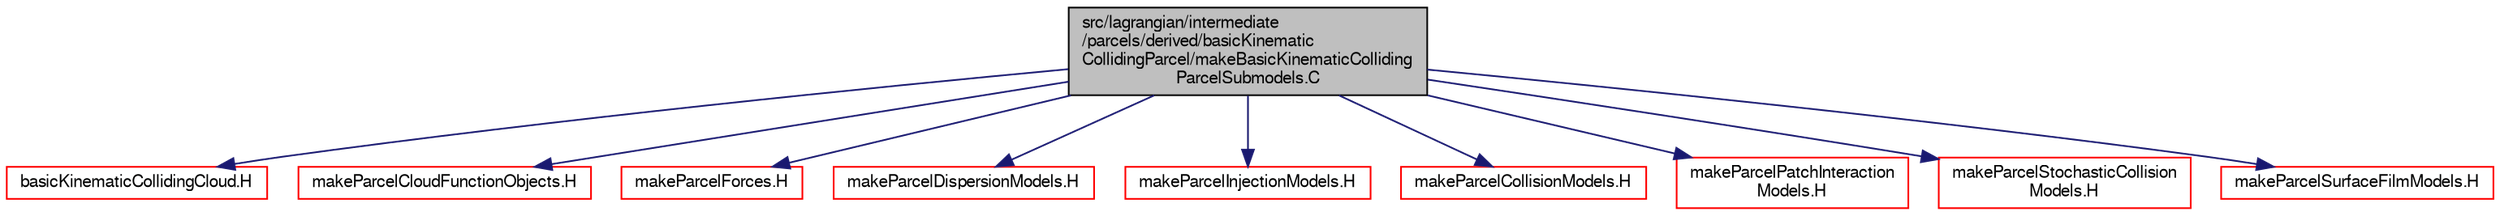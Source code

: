 digraph "src/lagrangian/intermediate/parcels/derived/basicKinematicCollidingParcel/makeBasicKinematicCollidingParcelSubmodels.C"
{
  bgcolor="transparent";
  edge [fontname="FreeSans",fontsize="10",labelfontname="FreeSans",labelfontsize="10"];
  node [fontname="FreeSans",fontsize="10",shape=record];
  Node0 [label="src/lagrangian/intermediate\l/parcels/derived/basicKinematic\lCollidingParcel/makeBasicKinematicColliding\lParcelSubmodels.C",height=0.2,width=0.4,color="black", fillcolor="grey75", style="filled", fontcolor="black"];
  Node0 -> Node1 [color="midnightblue",fontsize="10",style="solid",fontname="FreeSans"];
  Node1 [label="basicKinematicCollidingCloud.H",height=0.2,width=0.4,color="red",URL="$a05165.html"];
  Node0 -> Node423 [color="midnightblue",fontsize="10",style="solid",fontname="FreeSans"];
  Node423 [label="makeParcelCloudFunctionObjects.H",height=0.2,width=0.4,color="red",URL="$a05333.html"];
  Node0 -> Node438 [color="midnightblue",fontsize="10",style="solid",fontname="FreeSans"];
  Node438 [label="makeParcelForces.H",height=0.2,width=0.4,color="red",URL="$a05342.html"];
  Node0 -> Node459 [color="midnightblue",fontsize="10",style="solid",fontname="FreeSans"];
  Node459 [label="makeParcelDispersionModels.H",height=0.2,width=0.4,color="red",URL="$a05339.html"];
  Node0 -> Node462 [color="midnightblue",fontsize="10",style="solid",fontname="FreeSans"];
  Node462 [label="makeParcelInjectionModels.H",height=0.2,width=0.4,color="red",URL="$a05348.html"];
  Node0 -> Node483 [color="midnightblue",fontsize="10",style="solid",fontname="FreeSans"];
  Node483 [label="makeParcelCollisionModels.H",height=0.2,width=0.4,color="red",URL="$a05336.html"];
  Node0 -> Node498 [color="midnightblue",fontsize="10",style="solid",fontname="FreeSans"];
  Node498 [label="makeParcelPatchInteraction\lModels.H",height=0.2,width=0.4,color="red",URL="$a05351.html"];
  Node0 -> Node508 [color="midnightblue",fontsize="10",style="solid",fontname="FreeSans"];
  Node508 [label="makeParcelStochasticCollision\lModels.H",height=0.2,width=0.4,color="red",URL="$a05354.html"];
  Node0 -> Node511 [color="midnightblue",fontsize="10",style="solid",fontname="FreeSans"];
  Node511 [label="makeParcelSurfaceFilmModels.H",height=0.2,width=0.4,color="red",URL="$a05357.html"];
}
